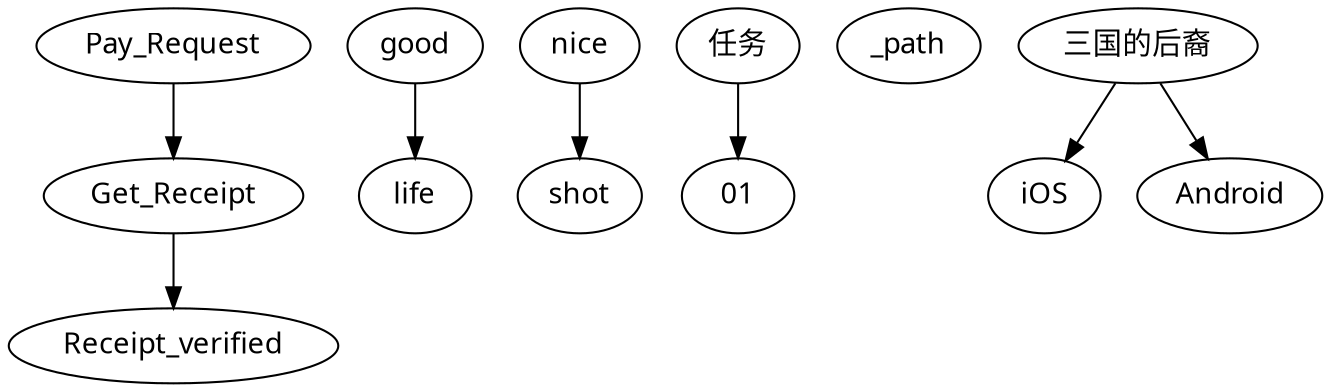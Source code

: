 digraph G {
  edge [fontname="YaHei Consolas Hybird"];
  node [fontname="YaHei Consolas Hybird"];
  
  Pay_Request -> Get_Receipt
  Get_Receipt -> Receipt_verified
  good -> life
  nice -> shot
  任务 -> 01_path
  三国的后裔 -> iOS
  三国的后裔 -> Android
}

digraph A {
  size = "4,4";
  main [shape=box];
  main -> x
}